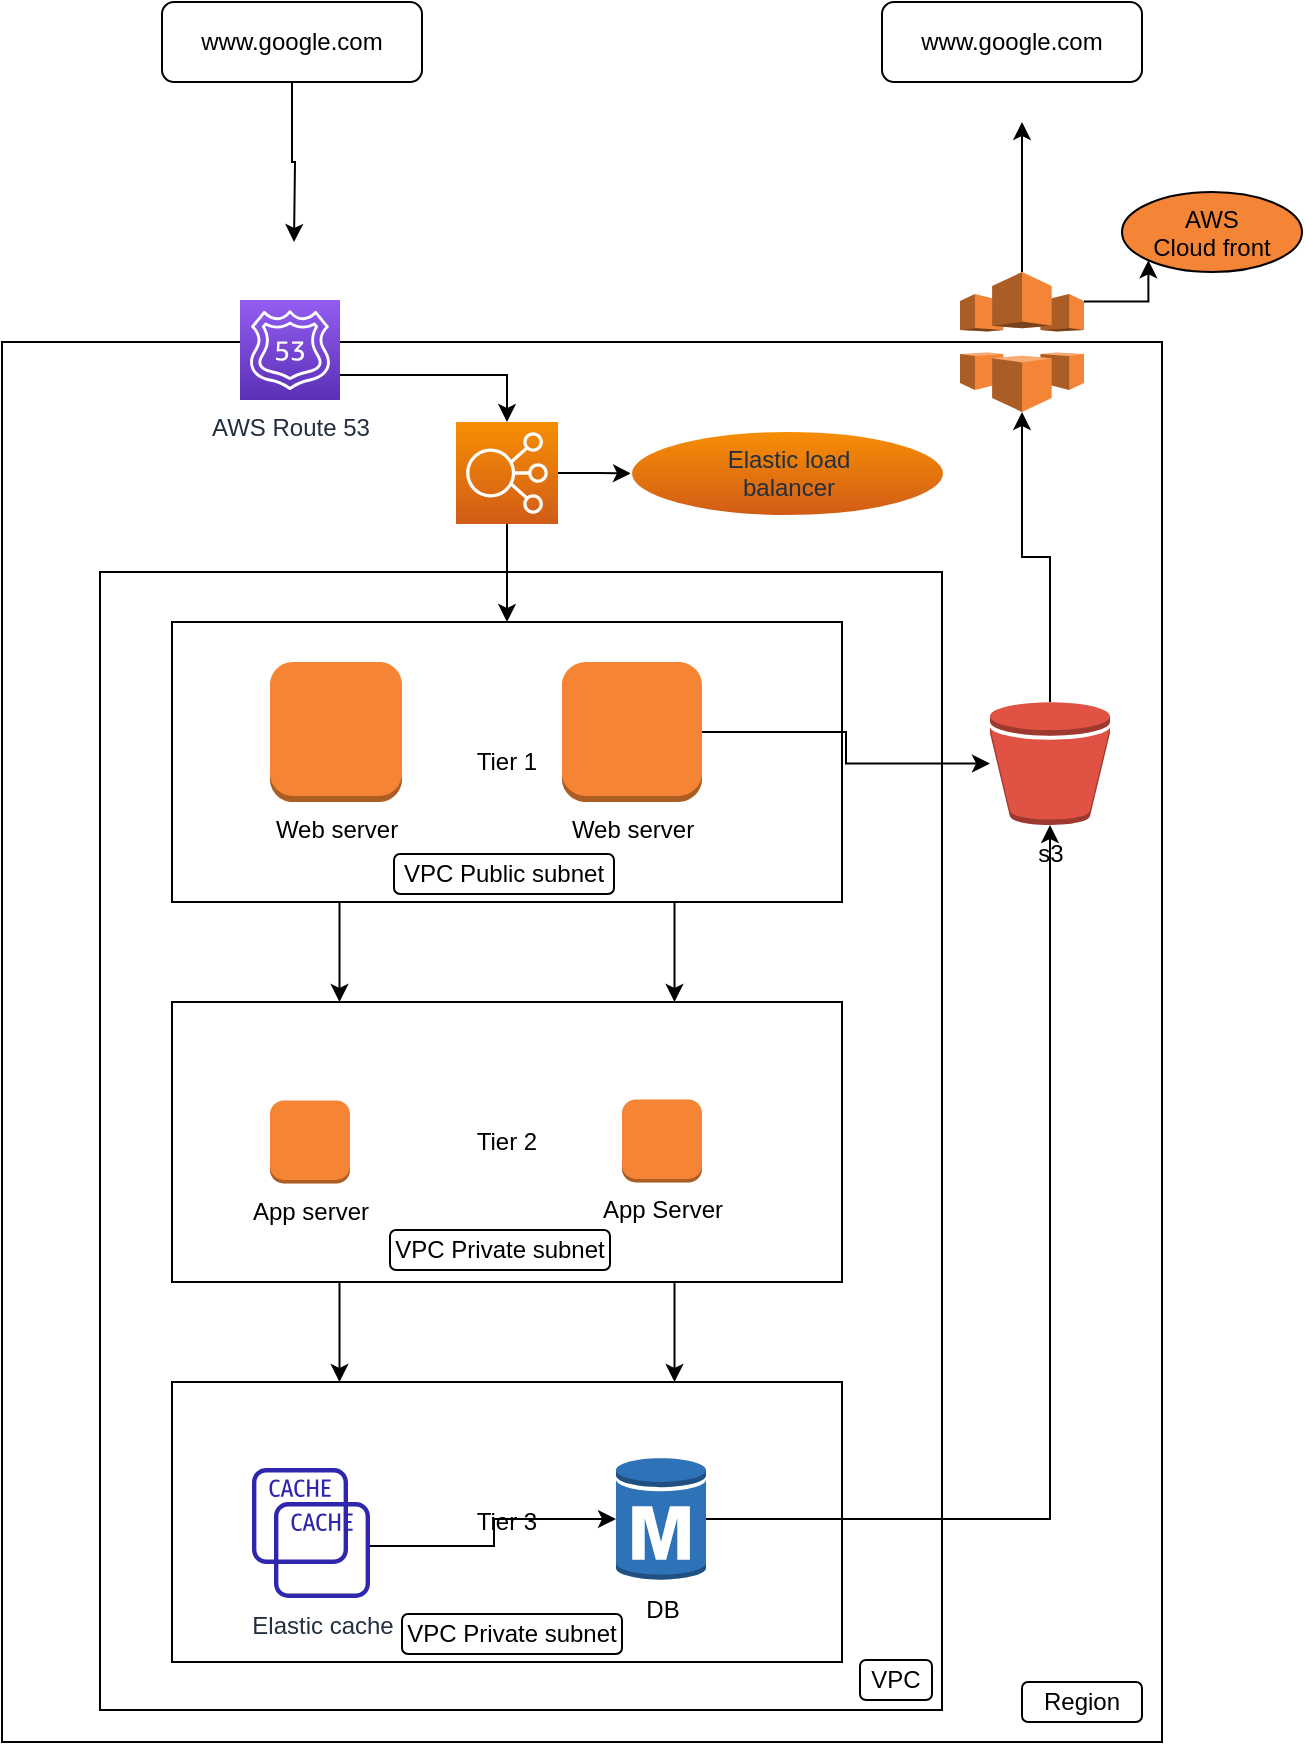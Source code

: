 <mxfile version="16.4.3" type="gitlab">
  <diagram id="WM6rhnK5cP9BnCzSg4mT" name="Page-1">
    <mxGraphModel dx="2130" dy="898" grid="1" gridSize="10" guides="1" tooltips="1" connect="1" arrows="1" fold="1" page="1" pageScale="1" pageWidth="850" pageHeight="1100" math="0" shadow="0">
      <root>
        <mxCell id="0" />
        <mxCell id="1" parent="0" />
        <mxCell id="AisQiSNR4EuLtBgiPeRk-2" value="" style="rounded=0;whiteSpace=wrap;html=1;" vertex="1" parent="1">
          <mxGeometry x="170" y="230" width="580" height="700" as="geometry" />
        </mxCell>
        <mxCell id="AisQiSNR4EuLtBgiPeRk-11" value="" style="rounded=0;whiteSpace=wrap;html=1;" vertex="1" parent="1">
          <mxGeometry x="219" y="345" width="421" height="569" as="geometry" />
        </mxCell>
        <mxCell id="AisQiSNR4EuLtBgiPeRk-39" style="edgeStyle=orthogonalEdgeStyle;rounded=0;orthogonalLoop=1;jettySize=auto;html=1;exitX=1;exitY=0.75;exitDx=0;exitDy=0;exitPerimeter=0;entryX=0.5;entryY=0;entryDx=0;entryDy=0;entryPerimeter=0;" edge="1" parent="1" source="AisQiSNR4EuLtBgiPeRk-3" target="AisQiSNR4EuLtBgiPeRk-10">
          <mxGeometry relative="1" as="geometry" />
        </mxCell>
        <mxCell id="AisQiSNR4EuLtBgiPeRk-3" value="AWS Route 53" style="sketch=0;points=[[0,0,0],[0.25,0,0],[0.5,0,0],[0.75,0,0],[1,0,0],[0,1,0],[0.25,1,0],[0.5,1,0],[0.75,1,0],[1,1,0],[0,0.25,0],[0,0.5,0],[0,0.75,0],[1,0.25,0],[1,0.5,0],[1,0.75,0]];outlineConnect=0;fontColor=#232F3E;gradientColor=#945DF2;gradientDirection=north;fillColor=#5A30B5;strokeColor=#ffffff;dashed=0;verticalLabelPosition=bottom;verticalAlign=top;align=center;html=1;fontSize=12;fontStyle=0;aspect=fixed;shape=mxgraph.aws4.resourceIcon;resIcon=mxgraph.aws4.route_53;" vertex="1" parent="1">
          <mxGeometry x="289" y="209" width="50" height="50" as="geometry" />
        </mxCell>
        <mxCell id="AisQiSNR4EuLtBgiPeRk-6" style="edgeStyle=orthogonalEdgeStyle;rounded=0;orthogonalLoop=1;jettySize=auto;html=1;exitX=0.5;exitY=1;exitDx=0;exitDy=0;" edge="1" parent="1" source="AisQiSNR4EuLtBgiPeRk-5">
          <mxGeometry relative="1" as="geometry">
            <mxPoint x="316" y="180" as="targetPoint" />
          </mxGeometry>
        </mxCell>
        <mxCell id="AisQiSNR4EuLtBgiPeRk-5" value="www.google.com" style="rounded=1;whiteSpace=wrap;html=1;" vertex="1" parent="1">
          <mxGeometry x="250" y="60" width="130" height="40" as="geometry" />
        </mxCell>
        <mxCell id="AisQiSNR4EuLtBgiPeRk-25" style="edgeStyle=orthogonalEdgeStyle;rounded=0;orthogonalLoop=1;jettySize=auto;html=1;exitX=0.25;exitY=1;exitDx=0;exitDy=0;entryX=0.25;entryY=0;entryDx=0;entryDy=0;" edge="1" parent="1" source="AisQiSNR4EuLtBgiPeRk-7" target="AisQiSNR4EuLtBgiPeRk-8">
          <mxGeometry relative="1" as="geometry" />
        </mxCell>
        <mxCell id="AisQiSNR4EuLtBgiPeRk-26" style="edgeStyle=orthogonalEdgeStyle;rounded=0;orthogonalLoop=1;jettySize=auto;html=1;exitX=0.75;exitY=1;exitDx=0;exitDy=0;entryX=0.75;entryY=0;entryDx=0;entryDy=0;" edge="1" parent="1" source="AisQiSNR4EuLtBgiPeRk-7" target="AisQiSNR4EuLtBgiPeRk-8">
          <mxGeometry relative="1" as="geometry" />
        </mxCell>
        <mxCell id="AisQiSNR4EuLtBgiPeRk-7" value="Tier 1" style="rounded=0;whiteSpace=wrap;html=1;" vertex="1" parent="1">
          <mxGeometry x="255" y="370" width="335" height="140" as="geometry" />
        </mxCell>
        <mxCell id="AisQiSNR4EuLtBgiPeRk-27" style="edgeStyle=orthogonalEdgeStyle;rounded=0;orthogonalLoop=1;jettySize=auto;html=1;exitX=0.75;exitY=1;exitDx=0;exitDy=0;entryX=0.75;entryY=0;entryDx=0;entryDy=0;" edge="1" parent="1" source="AisQiSNR4EuLtBgiPeRk-8" target="AisQiSNR4EuLtBgiPeRk-9">
          <mxGeometry relative="1" as="geometry" />
        </mxCell>
        <mxCell id="AisQiSNR4EuLtBgiPeRk-28" style="edgeStyle=orthogonalEdgeStyle;rounded=0;orthogonalLoop=1;jettySize=auto;html=1;exitX=0.25;exitY=1;exitDx=0;exitDy=0;entryX=0.25;entryY=0;entryDx=0;entryDy=0;" edge="1" parent="1" source="AisQiSNR4EuLtBgiPeRk-8" target="AisQiSNR4EuLtBgiPeRk-9">
          <mxGeometry relative="1" as="geometry" />
        </mxCell>
        <mxCell id="AisQiSNR4EuLtBgiPeRk-8" value="Tier 2" style="rounded=0;whiteSpace=wrap;html=1;" vertex="1" parent="1">
          <mxGeometry x="255" y="560" width="335" height="140" as="geometry" />
        </mxCell>
        <mxCell id="AisQiSNR4EuLtBgiPeRk-9" value="Tier 3" style="rounded=0;whiteSpace=wrap;html=1;" vertex="1" parent="1">
          <mxGeometry x="255" y="750" width="335" height="140" as="geometry" />
        </mxCell>
        <mxCell id="AisQiSNR4EuLtBgiPeRk-35" style="edgeStyle=orthogonalEdgeStyle;rounded=0;orthogonalLoop=1;jettySize=auto;html=1;exitX=0.5;exitY=1;exitDx=0;exitDy=0;exitPerimeter=0;entryX=0.5;entryY=0;entryDx=0;entryDy=0;" edge="1" parent="1" source="AisQiSNR4EuLtBgiPeRk-10" target="AisQiSNR4EuLtBgiPeRk-7">
          <mxGeometry relative="1" as="geometry" />
        </mxCell>
        <mxCell id="AisQiSNR4EuLtBgiPeRk-37" value="" style="edgeStyle=orthogonalEdgeStyle;rounded=0;orthogonalLoop=1;jettySize=auto;html=1;" edge="1" parent="1" source="AisQiSNR4EuLtBgiPeRk-10" target="AisQiSNR4EuLtBgiPeRk-36">
          <mxGeometry relative="1" as="geometry" />
        </mxCell>
        <mxCell id="AisQiSNR4EuLtBgiPeRk-10" value="" style="sketch=0;points=[[0,0,0],[0.25,0,0],[0.5,0,0],[0.75,0,0],[1,0,0],[0,1,0],[0.25,1,0],[0.5,1,0],[0.75,1,0],[1,1,0],[0,0.25,0],[0,0.5,0],[0,0.75,0],[1,0.25,0],[1,0.5,0],[1,0.75,0]];outlineConnect=0;fontColor=#232F3E;gradientColor=#F78E04;gradientDirection=north;fillColor=#D05C17;strokeColor=#ffffff;dashed=0;verticalLabelPosition=bottom;verticalAlign=top;align=center;html=1;fontSize=12;fontStyle=0;aspect=fixed;shape=mxgraph.aws4.resourceIcon;resIcon=mxgraph.aws4.elastic_load_balancing;" vertex="1" parent="1">
          <mxGeometry x="397" y="270" width="51" height="51" as="geometry" />
        </mxCell>
        <mxCell id="AisQiSNR4EuLtBgiPeRk-12" value="Web server" style="outlineConnect=0;dashed=0;verticalLabelPosition=bottom;verticalAlign=top;align=center;html=1;shape=mxgraph.aws3.instance;fillColor=#F58534;gradientColor=none;" vertex="1" parent="1">
          <mxGeometry x="304" y="390" width="66" height="70" as="geometry" />
        </mxCell>
        <mxCell id="AisQiSNR4EuLtBgiPeRk-13" value="App server" style="outlineConnect=0;dashed=0;verticalLabelPosition=bottom;verticalAlign=top;align=center;html=1;shape=mxgraph.aws3.instance;fillColor=#F58534;gradientColor=none;" vertex="1" parent="1">
          <mxGeometry x="304" y="609.25" width="40" height="41.5" as="geometry" />
        </mxCell>
        <mxCell id="AisQiSNR4EuLtBgiPeRk-14" value="App Server" style="outlineConnect=0;dashed=0;verticalLabelPosition=bottom;verticalAlign=top;align=center;html=1;shape=mxgraph.aws3.instance;fillColor=#F58534;gradientColor=none;" vertex="1" parent="1">
          <mxGeometry x="480" y="608.75" width="40" height="41.5" as="geometry" />
        </mxCell>
        <mxCell id="AisQiSNR4EuLtBgiPeRk-24" style="edgeStyle=orthogonalEdgeStyle;rounded=0;orthogonalLoop=1;jettySize=auto;html=1;exitX=1;exitY=0.5;exitDx=0;exitDy=0;exitPerimeter=0;" edge="1" parent="1" source="AisQiSNR4EuLtBgiPeRk-15" target="AisQiSNR4EuLtBgiPeRk-19">
          <mxGeometry relative="1" as="geometry" />
        </mxCell>
        <mxCell id="AisQiSNR4EuLtBgiPeRk-15" value="Web server" style="outlineConnect=0;dashed=0;verticalLabelPosition=bottom;verticalAlign=top;align=center;html=1;shape=mxgraph.aws3.instance;fillColor=#F58534;gradientColor=none;" vertex="1" parent="1">
          <mxGeometry x="450" y="390" width="70" height="70" as="geometry" />
        </mxCell>
        <mxCell id="AisQiSNR4EuLtBgiPeRk-16" value="" style="sketch=0;outlineConnect=0;fontColor=#232F3E;gradientColor=none;fillColor=#2E27AD;strokeColor=none;dashed=0;verticalLabelPosition=bottom;verticalAlign=top;align=center;html=1;fontSize=12;fontStyle=0;aspect=fixed;pointerEvents=1;shape=mxgraph.aws4.cache_node;" vertex="1" parent="1">
          <mxGeometry x="295" y="793" width="48" height="48" as="geometry" />
        </mxCell>
        <mxCell id="AisQiSNR4EuLtBgiPeRk-17" value="Elastic cache" style="sketch=0;outlineConnect=0;fontColor=#232F3E;gradientColor=none;fillColor=#2E27AD;strokeColor=none;dashed=0;verticalLabelPosition=bottom;verticalAlign=top;align=center;html=1;fontSize=12;fontStyle=0;aspect=fixed;pointerEvents=1;shape=mxgraph.aws4.cache_node;" vertex="1" parent="1">
          <mxGeometry x="306" y="810" width="48" height="48" as="geometry" />
        </mxCell>
        <mxCell id="AisQiSNR4EuLtBgiPeRk-29" style="edgeStyle=orthogonalEdgeStyle;rounded=0;orthogonalLoop=1;jettySize=auto;html=1;entryX=0;entryY=0.5;entryDx=0;entryDy=0;entryPerimeter=0;" edge="1" parent="1" source="AisQiSNR4EuLtBgiPeRk-17" target="AisQiSNR4EuLtBgiPeRk-18">
          <mxGeometry relative="1" as="geometry">
            <mxPoint x="470" y="819" as="targetPoint" />
            <Array as="points">
              <mxPoint x="416" y="832" />
              <mxPoint x="416" y="819" />
            </Array>
          </mxGeometry>
        </mxCell>
        <mxCell id="AisQiSNR4EuLtBgiPeRk-30" style="edgeStyle=orthogonalEdgeStyle;rounded=0;orthogonalLoop=1;jettySize=auto;html=1;exitX=1;exitY=0.5;exitDx=0;exitDy=0;exitPerimeter=0;entryX=0.5;entryY=1;entryDx=0;entryDy=0;entryPerimeter=0;" edge="1" parent="1" source="AisQiSNR4EuLtBgiPeRk-18" target="AisQiSNR4EuLtBgiPeRk-19">
          <mxGeometry relative="1" as="geometry" />
        </mxCell>
        <mxCell id="AisQiSNR4EuLtBgiPeRk-18" value="DB" style="outlineConnect=0;dashed=0;verticalLabelPosition=bottom;verticalAlign=top;align=center;html=1;shape=mxgraph.aws3.rds_db_instance;fillColor=#2E73B8;gradientColor=none;" vertex="1" parent="1">
          <mxGeometry x="477" y="787" width="45" height="63" as="geometry" />
        </mxCell>
        <mxCell id="AisQiSNR4EuLtBgiPeRk-23" style="edgeStyle=orthogonalEdgeStyle;rounded=0;orthogonalLoop=1;jettySize=auto;html=1;exitX=0.5;exitY=0;exitDx=0;exitDy=0;exitPerimeter=0;entryX=0.5;entryY=1;entryDx=0;entryDy=0;entryPerimeter=0;" edge="1" parent="1" source="AisQiSNR4EuLtBgiPeRk-19" target="AisQiSNR4EuLtBgiPeRk-20">
          <mxGeometry relative="1" as="geometry" />
        </mxCell>
        <mxCell id="AisQiSNR4EuLtBgiPeRk-19" value="s3" style="outlineConnect=0;dashed=0;verticalLabelPosition=bottom;verticalAlign=top;align=center;html=1;shape=mxgraph.aws3.bucket;fillColor=#E05243;gradientColor=none;" vertex="1" parent="1">
          <mxGeometry x="664" y="410" width="60" height="61.5" as="geometry" />
        </mxCell>
        <mxCell id="AisQiSNR4EuLtBgiPeRk-22" style="edgeStyle=orthogonalEdgeStyle;rounded=0;orthogonalLoop=1;jettySize=auto;html=1;exitX=0.5;exitY=0;exitDx=0;exitDy=0;exitPerimeter=0;" edge="1" parent="1" source="AisQiSNR4EuLtBgiPeRk-20">
          <mxGeometry relative="1" as="geometry">
            <mxPoint x="680" y="120" as="targetPoint" />
          </mxGeometry>
        </mxCell>
        <mxCell id="AisQiSNR4EuLtBgiPeRk-45" style="edgeStyle=orthogonalEdgeStyle;rounded=0;orthogonalLoop=1;jettySize=auto;html=1;exitX=1;exitY=0.21;exitDx=0;exitDy=0;exitPerimeter=0;entryX=0;entryY=1;entryDx=0;entryDy=0;" edge="1" parent="1" source="AisQiSNR4EuLtBgiPeRk-20" target="AisQiSNR4EuLtBgiPeRk-43">
          <mxGeometry relative="1" as="geometry" />
        </mxCell>
        <mxCell id="AisQiSNR4EuLtBgiPeRk-20" value="" style="outlineConnect=0;dashed=0;verticalLabelPosition=bottom;verticalAlign=top;align=center;html=1;shape=mxgraph.aws3.cloudfront;fillColor=#F58536;gradientColor=none;" vertex="1" parent="1">
          <mxGeometry x="649" y="195" width="62" height="70" as="geometry" />
        </mxCell>
        <mxCell id="AisQiSNR4EuLtBgiPeRk-21" value="www.google.com" style="rounded=1;whiteSpace=wrap;html=1;" vertex="1" parent="1">
          <mxGeometry x="610" y="60" width="130" height="40" as="geometry" />
        </mxCell>
        <mxCell id="AisQiSNR4EuLtBgiPeRk-31" value="VPC Private subnet" style="rounded=1;whiteSpace=wrap;html=1;" vertex="1" parent="1">
          <mxGeometry x="370" y="866" width="110" height="20" as="geometry" />
        </mxCell>
        <mxCell id="AisQiSNR4EuLtBgiPeRk-32" value="VPC Public subnet" style="rounded=1;whiteSpace=wrap;html=1;" vertex="1" parent="1">
          <mxGeometry x="366" y="486" width="110" height="20" as="geometry" />
        </mxCell>
        <mxCell id="AisQiSNR4EuLtBgiPeRk-33" value="VPC Private subnet" style="rounded=1;whiteSpace=wrap;html=1;" vertex="1" parent="1">
          <mxGeometry x="364" y="674" width="110" height="20" as="geometry" />
        </mxCell>
        <mxCell id="AisQiSNR4EuLtBgiPeRk-36" value="Elastic load &lt;br&gt;balancer" style="ellipse;whiteSpace=wrap;html=1;verticalAlign=top;fillColor=#D05C17;strokeColor=#ffffff;fontColor=#232F3E;sketch=0;gradientColor=#F78E04;gradientDirection=north;dashed=0;fontStyle=0;" vertex="1" parent="1">
          <mxGeometry x="484.5" y="274.5" width="156.5" height="42.5" as="geometry" />
        </mxCell>
        <mxCell id="AisQiSNR4EuLtBgiPeRk-40" value="Region" style="rounded=1;whiteSpace=wrap;html=1;" vertex="1" parent="1">
          <mxGeometry x="680" y="900" width="60" height="20" as="geometry" />
        </mxCell>
        <mxCell id="AisQiSNR4EuLtBgiPeRk-41" value="VPC" style="rounded=1;whiteSpace=wrap;html=1;" vertex="1" parent="1">
          <mxGeometry x="599" y="889" width="36" height="20" as="geometry" />
        </mxCell>
        <mxCell id="AisQiSNR4EuLtBgiPeRk-43" value="AWS &lt;br&gt;Cloud front" style="ellipse;whiteSpace=wrap;html=1;verticalAlign=top;fillColor=#F58536;dashed=0;gradientColor=none;" vertex="1" parent="1">
          <mxGeometry x="730" y="155" width="90" height="40" as="geometry" />
        </mxCell>
      </root>
    </mxGraphModel>
  </diagram>
</mxfile>
